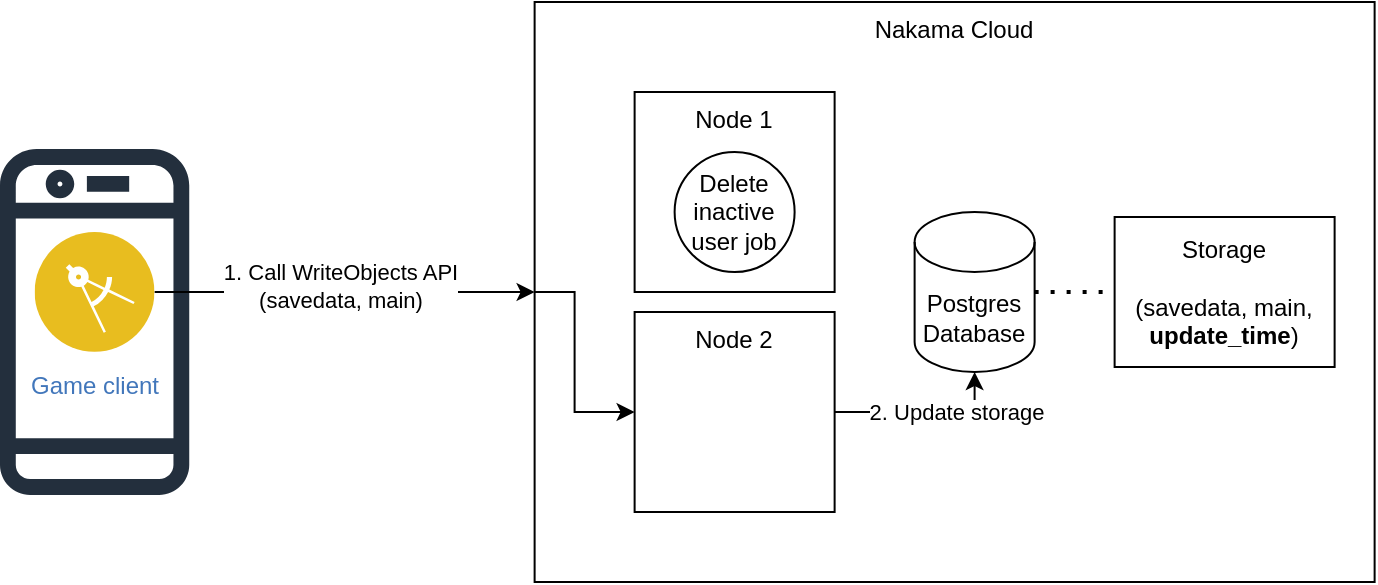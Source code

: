 <mxfile version="22.1.17" type="github">
  <diagram name="第 1 页" id="hhL_TZgKpQ0GGYLbjfJI">
    <mxGraphModel dx="1434" dy="734" grid="1" gridSize="10" guides="1" tooltips="1" connect="1" arrows="1" fold="1" page="1" pageScale="1" pageWidth="827" pageHeight="1169" math="0" shadow="0">
      <root>
        <mxCell id="0" />
        <mxCell id="1" parent="0" />
        <mxCell id="HGWIUg0tq1d76n8q_Acc-24" value="" style="sketch=0;outlineConnect=0;fontColor=#232F3E;gradientColor=none;fillColor=#232F3D;strokeColor=none;dashed=0;verticalLabelPosition=bottom;verticalAlign=top;align=center;html=1;fontSize=12;fontStyle=0;aspect=fixed;pointerEvents=1;shape=mxgraph.aws4.mobile_client;" vertex="1" parent="1">
          <mxGeometry x="70" y="140" width="94.62" height="180" as="geometry" />
        </mxCell>
        <mxCell id="HGWIUg0tq1d76n8q_Acc-1" value="Nakama Cloud" style="rounded=0;whiteSpace=wrap;html=1;verticalAlign=top;" vertex="1" parent="1">
          <mxGeometry x="337.31" y="70" width="420" height="290" as="geometry" />
        </mxCell>
        <mxCell id="HGWIUg0tq1d76n8q_Acc-11" style="edgeStyle=orthogonalEdgeStyle;rounded=0;orthogonalLoop=1;jettySize=auto;html=1;exitX=1;exitY=0.5;exitDx=0;exitDy=0;entryX=0;entryY=0.5;entryDx=0;entryDy=0;" edge="1" parent="1" source="HGWIUg0tq1d76n8q_Acc-4" target="HGWIUg0tq1d76n8q_Acc-1">
          <mxGeometry relative="1" as="geometry" />
        </mxCell>
        <mxCell id="HGWIUg0tq1d76n8q_Acc-12" value="1. Call WriteObjects API&lt;br&gt;(savedata, main)" style="edgeLabel;html=1;align=center;verticalAlign=middle;resizable=0;points=[];" vertex="1" connectable="0" parent="HGWIUg0tq1d76n8q_Acc-11">
          <mxGeometry x="-0.025" y="3" relative="1" as="geometry">
            <mxPoint as="offset" />
          </mxGeometry>
        </mxCell>
        <mxCell id="HGWIUg0tq1d76n8q_Acc-4" value="Game client" style="image;aspect=fixed;perimeter=ellipsePerimeter;html=1;align=center;shadow=0;dashed=0;fontColor=#4277BB;labelBackgroundColor=default;fontSize=12;spacingTop=3;image=img/lib/ibm/applications/mobile_app.svg;" vertex="1" parent="1">
          <mxGeometry x="87.31" y="185" width="60" height="60" as="geometry" />
        </mxCell>
        <mxCell id="HGWIUg0tq1d76n8q_Acc-5" value="Node 1" style="whiteSpace=wrap;html=1;aspect=fixed;verticalAlign=top;" vertex="1" parent="1">
          <mxGeometry x="387.31" y="115" width="100" height="100" as="geometry" />
        </mxCell>
        <mxCell id="HGWIUg0tq1d76n8q_Acc-6" value="Node 2" style="whiteSpace=wrap;html=1;aspect=fixed;verticalAlign=top;" vertex="1" parent="1">
          <mxGeometry x="387.31" y="225" width="100" height="100" as="geometry" />
        </mxCell>
        <mxCell id="HGWIUg0tq1d76n8q_Acc-10" value="Delete inactive user job" style="ellipse;whiteSpace=wrap;html=1;aspect=fixed;" vertex="1" parent="1">
          <mxGeometry x="407.31" y="145" width="60" height="60" as="geometry" />
        </mxCell>
        <mxCell id="HGWIUg0tq1d76n8q_Acc-14" value="Storage&lt;br style=&quot;border-color: var(--border-color);&quot;&gt;&lt;br&gt;(savedata, main, &lt;b&gt;update_time&lt;/b&gt;)" style="rounded=0;whiteSpace=wrap;html=1;verticalAlign=middle;" vertex="1" parent="1">
          <mxGeometry x="627.31" y="177.5" width="110" height="75" as="geometry" />
        </mxCell>
        <mxCell id="HGWIUg0tq1d76n8q_Acc-15" value="Postgres Database" style="shape=cylinder3;whiteSpace=wrap;html=1;boundedLbl=1;backgroundOutline=1;size=15;" vertex="1" parent="1">
          <mxGeometry x="527.31" y="175" width="60" height="80" as="geometry" />
        </mxCell>
        <mxCell id="HGWIUg0tq1d76n8q_Acc-18" value="" style="endArrow=none;dashed=1;html=1;dashPattern=1 3;strokeWidth=2;rounded=0;entryX=0;entryY=0.5;entryDx=0;entryDy=0;exitX=1;exitY=0.5;exitDx=0;exitDy=0;exitPerimeter=0;" edge="1" parent="1" source="HGWIUg0tq1d76n8q_Acc-15" target="HGWIUg0tq1d76n8q_Acc-14">
          <mxGeometry width="50" height="50" relative="1" as="geometry">
            <mxPoint x="358.31" y="350" as="sourcePoint" />
            <mxPoint x="408.31" y="300" as="targetPoint" />
          </mxGeometry>
        </mxCell>
        <mxCell id="HGWIUg0tq1d76n8q_Acc-20" style="edgeStyle=orthogonalEdgeStyle;rounded=0;orthogonalLoop=1;jettySize=auto;html=1;exitX=0;exitY=0.5;exitDx=0;exitDy=0;entryX=0;entryY=0.5;entryDx=0;entryDy=0;" edge="1" parent="1" source="HGWIUg0tq1d76n8q_Acc-1" target="HGWIUg0tq1d76n8q_Acc-6">
          <mxGeometry relative="1" as="geometry">
            <Array as="points">
              <mxPoint x="357.31" y="215" />
              <mxPoint x="357.31" y="275" />
            </Array>
          </mxGeometry>
        </mxCell>
        <mxCell id="HGWIUg0tq1d76n8q_Acc-21" style="edgeStyle=orthogonalEdgeStyle;rounded=0;orthogonalLoop=1;jettySize=auto;html=1;exitX=1;exitY=0.5;exitDx=0;exitDy=0;entryX=0.5;entryY=1;entryDx=0;entryDy=0;entryPerimeter=0;" edge="1" parent="1" source="HGWIUg0tq1d76n8q_Acc-6" target="HGWIUg0tq1d76n8q_Acc-15">
          <mxGeometry relative="1" as="geometry" />
        </mxCell>
        <mxCell id="HGWIUg0tq1d76n8q_Acc-22" value="2. Update storage" style="edgeLabel;html=1;align=center;verticalAlign=middle;resizable=0;points=[];" vertex="1" connectable="0" parent="HGWIUg0tq1d76n8q_Acc-21">
          <mxGeometry y="3" relative="1" as="geometry">
            <mxPoint x="15" y="3" as="offset" />
          </mxGeometry>
        </mxCell>
      </root>
    </mxGraphModel>
  </diagram>
</mxfile>
